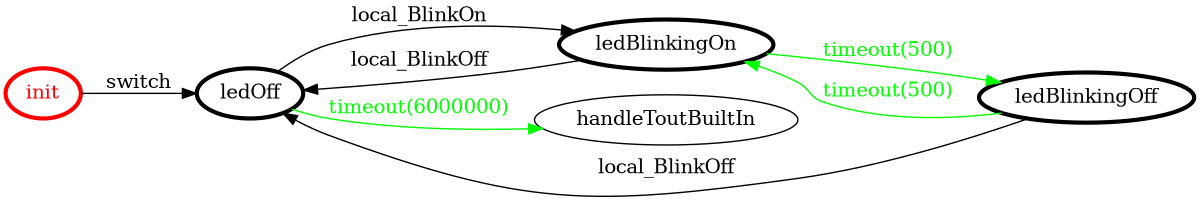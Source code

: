 /*
*
* A GraphViz DOT FSM description 
* Please use a GraphViz visualizer (like http://www.webgraphviz.com)
*  
*/

digraph finite_state_machine {
	rankdir=LR
	size="8,5"
	
	init [ color = red ][ fontcolor = red ][ penwidth = 3 ]
	ledBlinkingOn [ color = black ][ fontcolor = black ][ penwidth = 3 ]
	ledOff [ color = black ][ fontcolor = black ][ penwidth = 3 ]
	ledBlinkingOff [ color = black ][ fontcolor = black ][ penwidth = 3 ]
	
	ledOff -> handleToutBuiltIn [ label = "timeout(6000000)" ][ color = green ][ fontcolor = green ]
	ledBlinkingOn -> ledBlinkingOff [ label = "timeout(500)" ][ color = green ][ fontcolor = green ]
	ledBlinkingOff -> ledOff [ label = "local_BlinkOff" ][ color = black ][ fontcolor = black ]
	init -> ledOff [ label = "switch" ][ color = black ][ fontcolor = black ]
	ledOff -> ledBlinkingOn [ label = "local_BlinkOn" ][ color = black ][ fontcolor = black ]
	ledBlinkingOff -> ledBlinkingOn [ label = "timeout(500)" ][ color = green ][ fontcolor = green ]
	ledBlinkingOn -> ledOff [ label = "local_BlinkOff" ][ color = black ][ fontcolor = black ]
}
